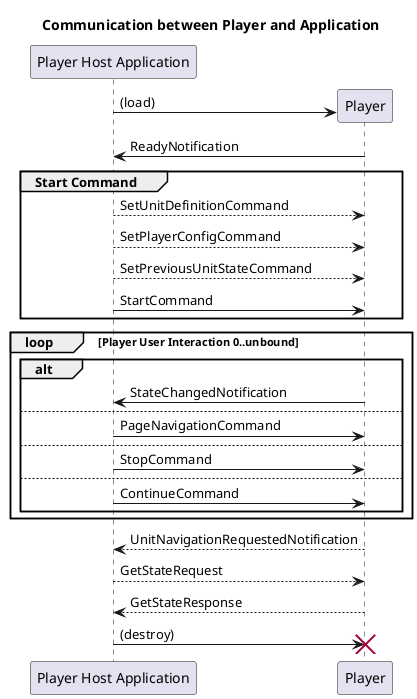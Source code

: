 @startuml
title Communication between Player and Application
participant "Player Host Application" as app

create Player
app -> Player: (load)
Player -> app: ReadyNotification

group Start Command
    app --> Player: SetUnitDefinitionCommand
    app --> Player: SetPlayerConfigCommand
    app --> Player: SetPreviousUnitStateCommand

    app -> Player: StartCommand
end

loop Player User Interaction 0..unbound
    alt
        Player -> app: StateChangedNotification
    else
        app -> Player: PageNavigationCommand
    else
        app -> Player: StopCommand
    else
        app -> Player: ContinueCommand
    end
end

Player --> app: UnitNavigationRequestedNotification
app --> Player: GetStateRequest
Player --> app: GetStateResponse

app -> Player: (destroy)
destroy Player

@enduml
